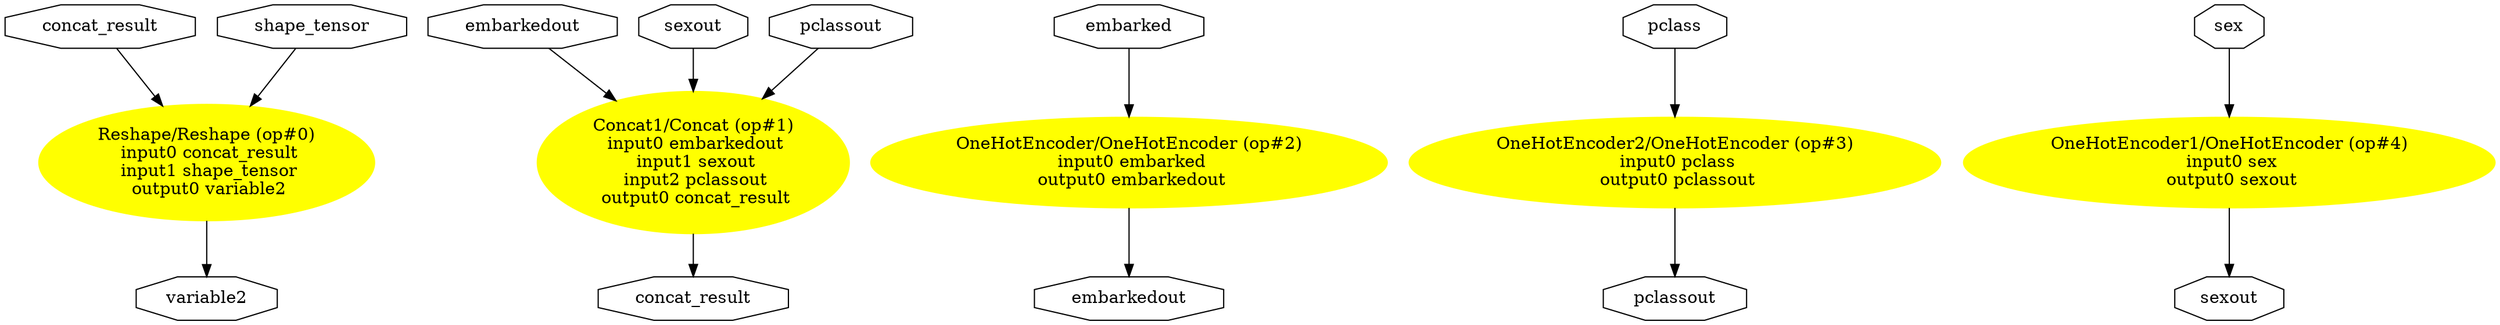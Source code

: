 digraph pipeline_titanic {
	graph [bb="0,0,1692.9,261.38",
		rankdir=TB
	];
	node [label="\N"];
	"Reshape/Reshape (op#0)\n input0 concat_result\n input1 shape_tensor\n output0 variable2"	[URL="javascript:alert('')",
		color=yellow,
		fillcolor=yellow,
		height=1.3356,
		pos="138.72,130.69",
		style=filled,
		width=3.1034];
	variable20	[height=0.5,
		label=variable2,
		pos="138.72,18",
		shape=octagon,
		width=1.2897];
	"Reshape/Reshape (op#0)\n input0 concat_result\n input1 shape_tensor\n output0 variable2" -> variable20	[pos="e,138.72,36.132 138.72,82.426 138.72,70.087 138.72,57.199 138.72,46.289"];
	concat_result0	[height=0.5,
		label=concat_result,
		pos="64.721,243.38",
		shape=octagon,
		width=1.7978];
	concat_result0 -> "Reshape/Reshape (op#0)\n input0 concat_result\n input1 shape_tensor\n output0 variable2"	[pos="e,108.41,177.03 76.284,225.08 83.488,214.31 93.185,199.8 102.79,185.44"];
	shape_tensor0	[height=0.5,
		label=shape_tensor,
		pos="211.72,243.38",
		shape=octagon,
		width=1.7783];
	shape_tensor0 -> "Reshape/Reshape (op#0)\n input0 concat_result\n input1 shape_tensor\n output0 variable2"	[pos="e,168.62,177.03 200.32,225.08 193.21,214.31 183.64,199.8 174.17,185.44"];
	"Concat1/Concat (op#1)\n input0 embarkedout\n input1 sexout\n input2 pclassout\n output0 concat_result"	[URL="javascript:alert('')",
		color=yellow,
		fillcolor=yellow,
		height=1.6303,
		pos="474.72,130.69",
		style=filled,
		width=2.9463];
	concat_result1	[height=0.5,
		label=concat_result,
		pos="474.72,18",
		shape=octagon,
		width=1.7978];
	"Concat1/Concat (op#1)\n input0 embarkedout\n input1 sexout\n input2 pclassout\n output0 concat_result" -> concat_result1	[pos="e,474.72,36.265 474.72,71.751 474.72,62.934 474.72,54.205 474.72,46.462"];
	embarkedout0	[height=0.5,
		label=embarkedout,
		pos="356.72,243.38",
		shape=octagon,
		width=1.7392];
	embarkedout0 -> "Concat1/Concat (op#1)\n input0 embarkedout\n input1 sexout\n input2 pclassout\n output0 concat_result"	[pos="e,421.55,181.57 374.9,225.33 385.58,215.31 399.76,202.01 414.07,188.58"];
	sexout0	[height=0.5,
		label=sexout,
		pos="474.72,243.38",
		shape=octagon,
		width=1.0357];
	sexout0 -> "Concat1/Concat (op#1)\n input0 embarkedout\n input1 sexout\n input2 pclassout\n output0 concat_result"	[pos="e,474.72,189.63 474.72,225.08 474.72,217.94 474.72,209.16 474.72,199.86"];
	pclassout0	[height=0.5,
		label=pclassout,
		pos="579.72,243.38",
		shape=octagon,
		width=1.3679];
	pclassout0 -> "Concat1/Concat (op#1)\n input0 embarkedout\n input1 sexout\n input2 pclassout\n output0 concat_result"	[pos="e,523.69,183.31 563.32,225.08 554.35,215.63 542.66,203.31 530.72,190.72"];
	"OneHotEncoder/OneHotEncoder (op#2)\n input0 embarked\n output0 embarkedout"	[URL="javascript:alert('')",
		color=yellow,
		fillcolor=yellow,
		height=1.041,
		pos="771.72,130.69",
		style=filled,
		width=4.8123];
	embarkedout1	[height=0.5,
		label=embarkedout,
		pos="771.72,18",
		shape=octagon,
		width=1.7392];
	"OneHotEncoder/OneHotEncoder (op#2)\n input0 embarked\n output0 embarkedout" -> embarkedout1	[pos="e,771.72,36.288 771.72,93.139 771.72,77.884 771.72,60.468 771.72,46.35"];
	embarked0	[height=0.5,
		label=embarked,
		pos="771.72,243.38",
		shape=octagon,
		width=1.3874];
	embarked0 -> "OneHotEncoder/OneHotEncoder (op#2)\n input0 embarked\n output0 embarkedout"	[pos="e,771.72,168.55 771.72,225.08 771.72,212.6 771.72,195.1 771.72,178.62"];
	"OneHotEncoder2/OneHotEncoder (op#3)\n input0 pclass\n output0 pclassout"	[URL="javascript:alert('')",
		color=yellow,
		fillcolor=yellow,
		height=1.041,
		pos="1140.7,130.69",
		style=filled,
		width=4.9497];
	pclassout1	[height=0.5,
		label=pclassout,
		pos="1140.7,18",
		shape=octagon,
		width=1.3679];
	"OneHotEncoder2/OneHotEncoder (op#3)\n input0 pclass\n output0 pclassout" -> pclassout1	[pos="e,1140.7,36.288 1140.7,93.139 1140.7,77.884 1140.7,60.468 1140.7,46.35"];
	pclass0	[height=0.5,
		label=pclass,
		pos="1140.7,243.38",
		shape=octagon,
		width=1.0162];
	pclass0 -> "OneHotEncoder2/OneHotEncoder (op#3)\n input0 pclass\n output0 pclassout"	[pos="e,1140.7,168.55 1140.7,225.08 1140.7,212.6 1140.7,195.1 1140.7,178.62"];
	"OneHotEncoder1/OneHotEncoder (op#4)\n input0 sex\n output0 sexout"	[URL="javascript:alert('')",
		color=yellow,
		fillcolor=yellow,
		height=1.041,
		pos="1514.7,130.69",
		style=filled,
		width=4.9497];
	sexout1	[height=0.5,
		label=sexout,
		pos="1514.7,18",
		shape=octagon,
		width=1.0357];
	"OneHotEncoder1/OneHotEncoder (op#4)\n input0 sex\n output0 sexout" -> sexout1	[pos="e,1514.7,36.288 1514.7,93.139 1514.7,77.884 1514.7,60.468 1514.7,46.35"];
	sex0	[height=0.5,
		label=sex,
		pos="1514.7,243.38",
		shape=octagon,
		width=0.75];
	sex0 -> "OneHotEncoder1/OneHotEncoder (op#4)\n input0 sex\n output0 sexout"	[pos="e,1514.7,168.55 1514.7,225.08 1514.7,212.6 1514.7,195.1 1514.7,178.62"];
}
